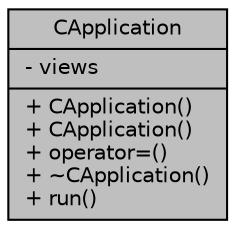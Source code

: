 digraph "CApplication"
{
 // LATEX_PDF_SIZE
  edge [fontname="Helvetica",fontsize="10",labelfontname="Helvetica",labelfontsize="10"];
  node [fontname="Helvetica",fontsize="10",shape=record];
  Node1 [label="{CApplication\n|- views\l|+ CApplication()\l+ CApplication()\l+ operator=()\l+ ~CApplication()\l+ run()\l}",height=0.2,width=0.4,color="black", fillcolor="grey75", style="filled", fontcolor="black",tooltip=" "];
}
